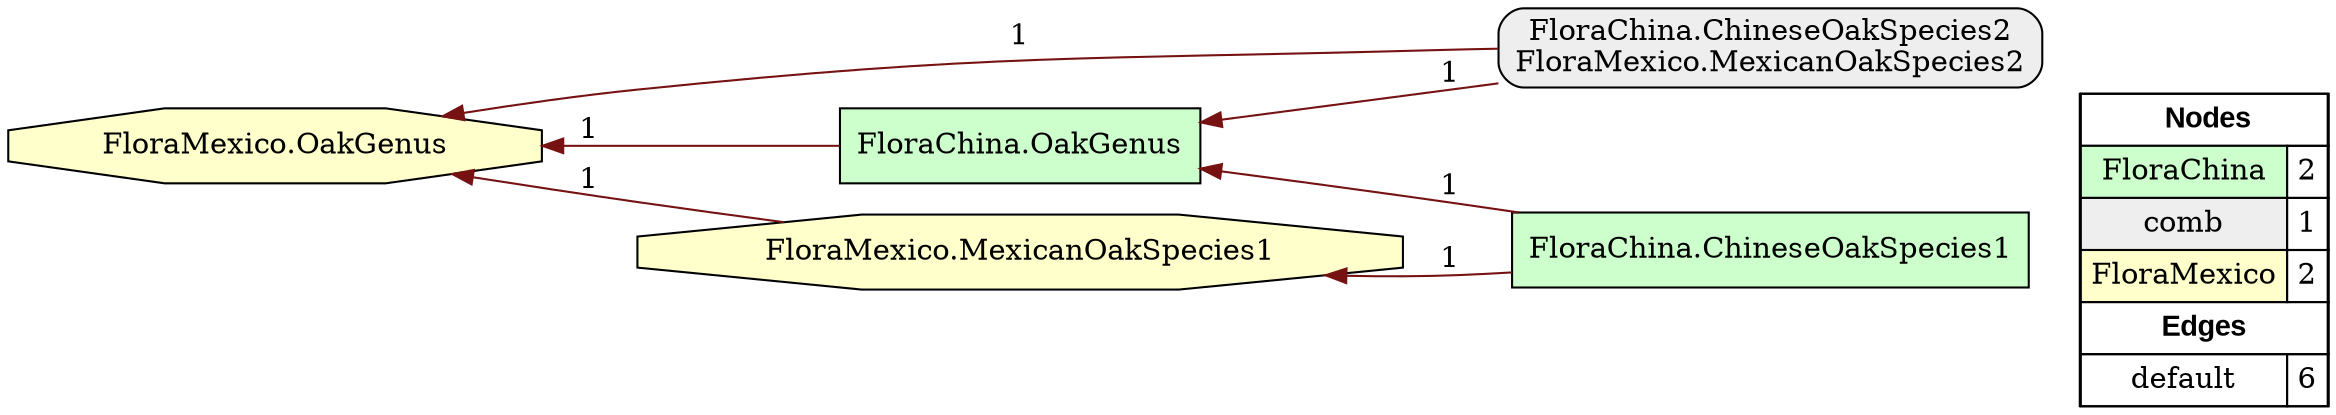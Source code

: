 digraph{
rankdir=RL
node[shape=box style=filled fillcolor="#CCFFCC"] 
"FloraChina.OakGenus"
"FloraChina.ChineseOakSpecies1"
node[shape=box style="filled,rounded" fillcolor="#EEEEEE"] 
"FloraChina.ChineseOakSpecies2\nFloraMexico.MexicanOakSpecies2"
node[shape=octagon style=filled fillcolor="#FFFFCC"] 
"FloraMexico.OakGenus"
"FloraMexico.MexicanOakSpecies1"
edge[arrowhead=normal style=solid color="#000000" constraint=true ]
"FloraChina.ChineseOakSpecies2\nFloraMexico.MexicanOakSpecies2" -> "FloraChina.OakGenus" [label="1"][color="#761212"]
"FloraMexico.MexicanOakSpecies1" -> "FloraMexico.OakGenus" [label="1"][color="#761212"]
"FloraChina.ChineseOakSpecies2\nFloraMexico.MexicanOakSpecies2" -> "FloraMexico.OakGenus" [label="1"][color="#761212"]
"FloraChina.ChineseOakSpecies1" -> "FloraMexico.MexicanOakSpecies1" [label="1"][color="#761212"]
"FloraChina.OakGenus" -> "FloraMexico.OakGenus" [label="1"][color="#761212"]
"FloraChina.ChineseOakSpecies1" -> "FloraChina.OakGenus" [label="1"][color="#761212"]
edge[arrowhead=normal style=solid color="#000000" constraint=true ]
node[shape=box] 
{rank=source Legend [fillcolor= white margin=0 label=< 
 <TABLE BORDER="0" CELLBORDER="1" CELLSPACING="0" CELLPADDING="4"> 
<TR> <TD COLSPAN="2"><font face="Arial Black"> Nodes</font></TD> </TR> 
<TR> 
 <TD bgcolor="#CCFFCC">FloraChina</TD> 
 <TD>2</TD> 
 </TR> 
<TR> 
 <TD bgcolor="#EEEEEE">comb</TD> 
 <TD>1</TD> 
 </TR> 
<TR> 
 <TD bgcolor="#FFFFCC">FloraMexico</TD> 
 <TD>2</TD> 
 </TR> 
<TR> <TD COLSPAN="2"><font face = "Arial Black"> Edges </font></TD> </TR> 
<TR> 
 <TD><font color ="#000000">default</font></TD> 
 <TD>6</TD> 
 </TR> 
</TABLE> 
 >] } 
}